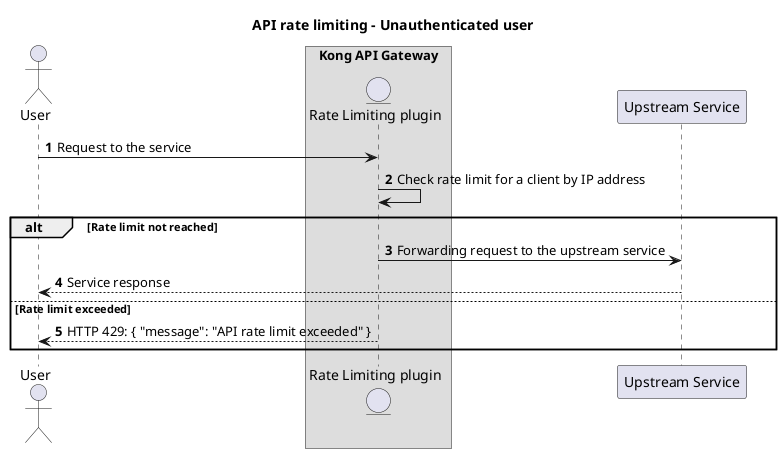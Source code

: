 @startuml
autonumber
skinparam ParticipantPadding 20
title "API rate limiting - Unauthenticated user"

'This is a single line comment

/'
This is a multi-
line comment
'/

actor "User" as User
box "Kong API Gateway"
entity "Rate Limiting plugin" as ratel
end box
participant "Upstream Service" as service

User -> ratel : Request to the service
ratel -> ratel : Check rate limit for a client by IP address
alt Rate limit not reached
ratel -> service: Forwarding request to the upstream service
service --> User : Service response
else Rate limit exceeded
ratel --> User: HTTP 429: { "message": "API rate limit exceeded" }
end

@enduml